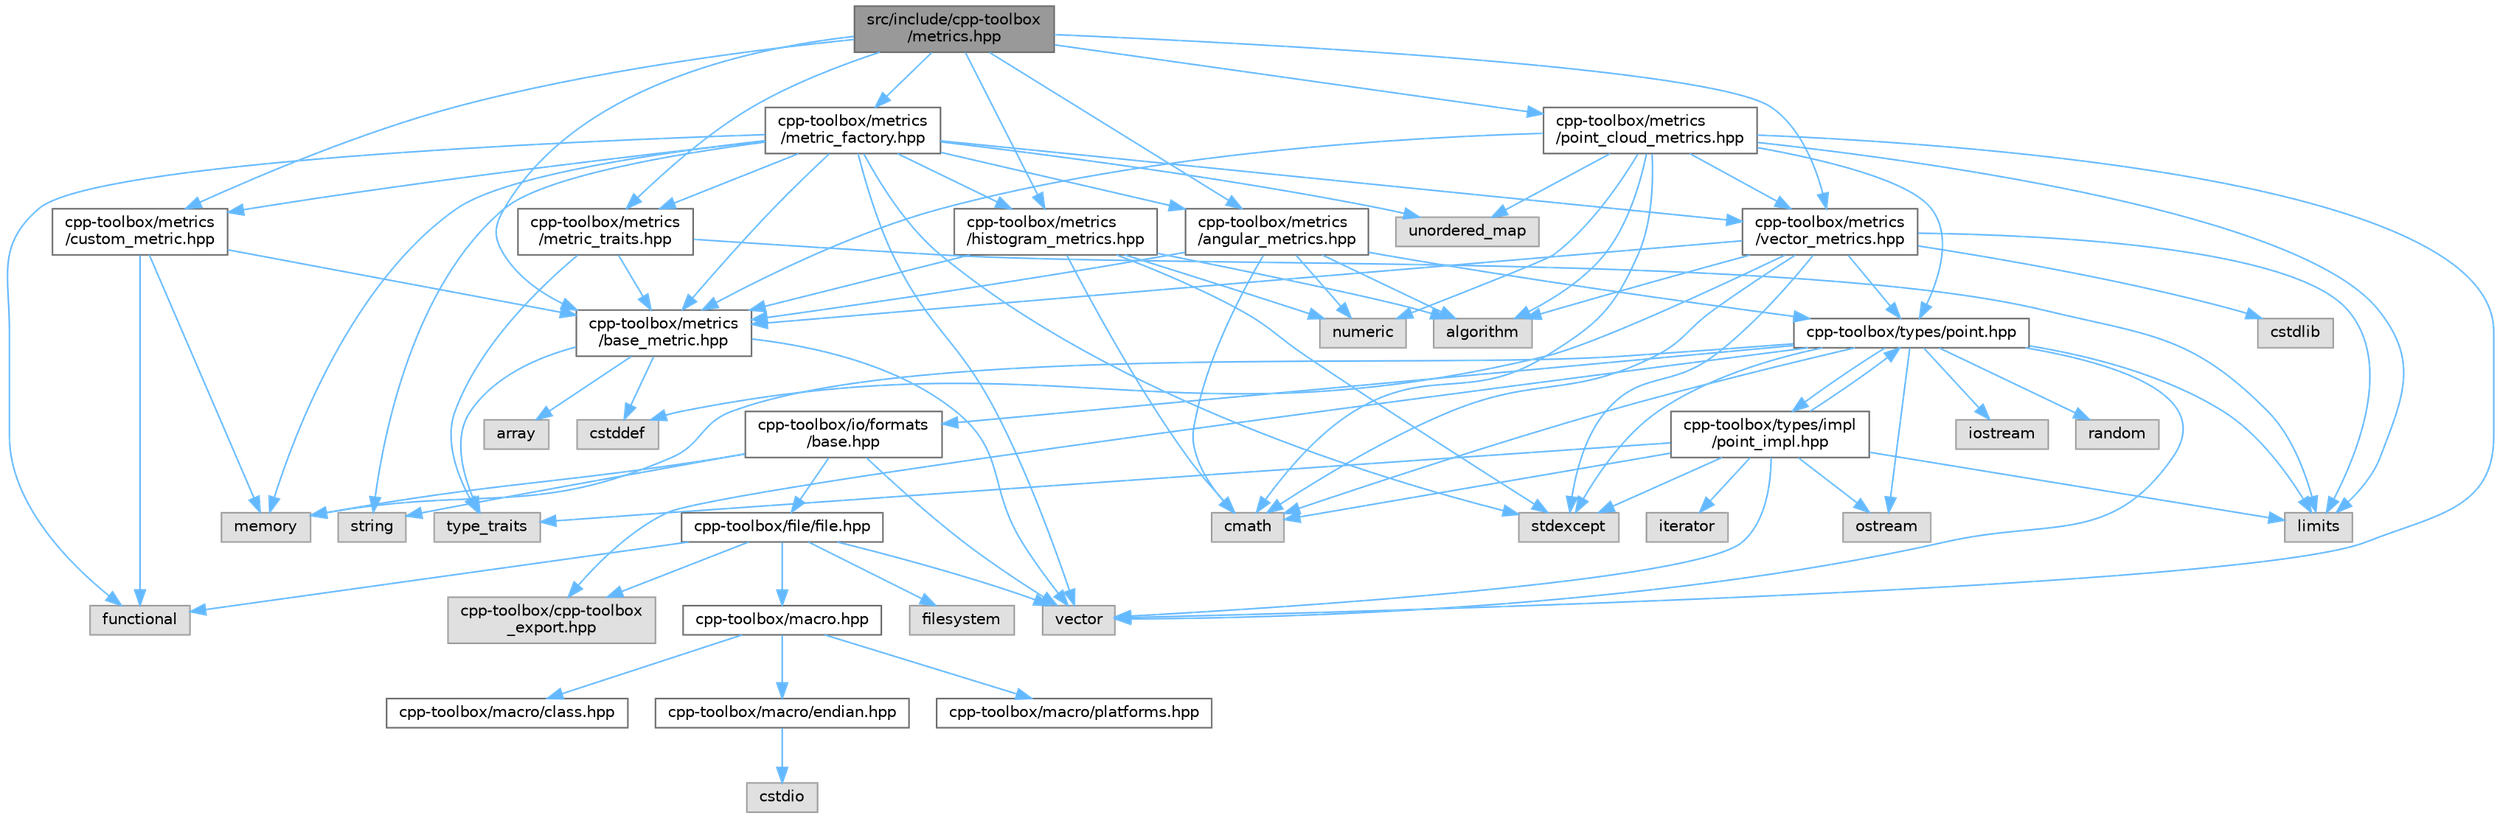 digraph "src/include/cpp-toolbox/metrics.hpp"
{
 // LATEX_PDF_SIZE
  bgcolor="transparent";
  edge [fontname=Helvetica,fontsize=10,labelfontname=Helvetica,labelfontsize=10];
  node [fontname=Helvetica,fontsize=10,shape=box,height=0.2,width=0.4];
  Node1 [id="Node000001",label="src/include/cpp-toolbox\l/metrics.hpp",height=0.2,width=0.4,color="gray40", fillcolor="grey60", style="filled", fontcolor="black",tooltip=" "];
  Node1 -> Node2 [id="edge1_Node000001_Node000002",color="steelblue1",style="solid",tooltip=" "];
  Node2 [id="Node000002",label="cpp-toolbox/metrics\l/base_metric.hpp",height=0.2,width=0.4,color="grey40", fillcolor="white", style="filled",URL="$base__metric_8hpp.html",tooltip=" "];
  Node2 -> Node3 [id="edge2_Node000002_Node000003",color="steelblue1",style="solid",tooltip=" "];
  Node3 [id="Node000003",label="cstddef",height=0.2,width=0.4,color="grey60", fillcolor="#E0E0E0", style="filled",tooltip=" "];
  Node2 -> Node4 [id="edge3_Node000002_Node000004",color="steelblue1",style="solid",tooltip=" "];
  Node4 [id="Node000004",label="vector",height=0.2,width=0.4,color="grey60", fillcolor="#E0E0E0", style="filled",tooltip=" "];
  Node2 -> Node5 [id="edge4_Node000002_Node000005",color="steelblue1",style="solid",tooltip=" "];
  Node5 [id="Node000005",label="array",height=0.2,width=0.4,color="grey60", fillcolor="#E0E0E0", style="filled",tooltip=" "];
  Node2 -> Node6 [id="edge5_Node000002_Node000006",color="steelblue1",style="solid",tooltip=" "];
  Node6 [id="Node000006",label="type_traits",height=0.2,width=0.4,color="grey60", fillcolor="#E0E0E0", style="filled",tooltip=" "];
  Node1 -> Node7 [id="edge6_Node000001_Node000007",color="steelblue1",style="solid",tooltip=" "];
  Node7 [id="Node000007",label="cpp-toolbox/metrics\l/metric_traits.hpp",height=0.2,width=0.4,color="grey40", fillcolor="white", style="filled",URL="$metric__traits_8hpp.html",tooltip=" "];
  Node7 -> Node6 [id="edge7_Node000007_Node000006",color="steelblue1",style="solid",tooltip=" "];
  Node7 -> Node8 [id="edge8_Node000007_Node000008",color="steelblue1",style="solid",tooltip=" "];
  Node8 [id="Node000008",label="limits",height=0.2,width=0.4,color="grey60", fillcolor="#E0E0E0", style="filled",tooltip=" "];
  Node7 -> Node2 [id="edge9_Node000007_Node000002",color="steelblue1",style="solid",tooltip=" "];
  Node1 -> Node9 [id="edge10_Node000001_Node000009",color="steelblue1",style="solid",tooltip=" "];
  Node9 [id="Node000009",label="cpp-toolbox/metrics\l/vector_metrics.hpp",height=0.2,width=0.4,color="grey40", fillcolor="white", style="filled",URL="$vector__metrics_8hpp.html",tooltip=" "];
  Node9 -> Node10 [id="edge11_Node000009_Node000010",color="steelblue1",style="solid",tooltip=" "];
  Node10 [id="Node000010",label="algorithm",height=0.2,width=0.4,color="grey60", fillcolor="#E0E0E0", style="filled",tooltip=" "];
  Node9 -> Node11 [id="edge12_Node000009_Node000011",color="steelblue1",style="solid",tooltip=" "];
  Node11 [id="Node000011",label="cmath",height=0.2,width=0.4,color="grey60", fillcolor="#E0E0E0", style="filled",tooltip=" "];
  Node9 -> Node3 [id="edge13_Node000009_Node000003",color="steelblue1",style="solid",tooltip=" "];
  Node9 -> Node12 [id="edge14_Node000009_Node000012",color="steelblue1",style="solid",tooltip=" "];
  Node12 [id="Node000012",label="cstdlib",height=0.2,width=0.4,color="grey60", fillcolor="#E0E0E0", style="filled",tooltip=" "];
  Node9 -> Node8 [id="edge15_Node000009_Node000008",color="steelblue1",style="solid",tooltip=" "];
  Node9 -> Node13 [id="edge16_Node000009_Node000013",color="steelblue1",style="solid",tooltip=" "];
  Node13 [id="Node000013",label="stdexcept",height=0.2,width=0.4,color="grey60", fillcolor="#E0E0E0", style="filled",tooltip=" "];
  Node9 -> Node2 [id="edge17_Node000009_Node000002",color="steelblue1",style="solid",tooltip=" "];
  Node9 -> Node14 [id="edge18_Node000009_Node000014",color="steelblue1",style="solid",tooltip=" "];
  Node14 [id="Node000014",label="cpp-toolbox/types/point.hpp",height=0.2,width=0.4,color="grey40", fillcolor="white", style="filled",URL="$point_8hpp.html",tooltip=" "];
  Node14 -> Node11 [id="edge19_Node000014_Node000011",color="steelblue1",style="solid",tooltip=" "];
  Node14 -> Node15 [id="edge20_Node000014_Node000015",color="steelblue1",style="solid",tooltip=" "];
  Node15 [id="Node000015",label="iostream",height=0.2,width=0.4,color="grey60", fillcolor="#E0E0E0", style="filled",tooltip=" "];
  Node14 -> Node8 [id="edge21_Node000014_Node000008",color="steelblue1",style="solid",tooltip=" "];
  Node14 -> Node16 [id="edge22_Node000014_Node000016",color="steelblue1",style="solid",tooltip=" "];
  Node16 [id="Node000016",label="memory",height=0.2,width=0.4,color="grey60", fillcolor="#E0E0E0", style="filled",tooltip=" "];
  Node14 -> Node17 [id="edge23_Node000014_Node000017",color="steelblue1",style="solid",tooltip=" "];
  Node17 [id="Node000017",label="ostream",height=0.2,width=0.4,color="grey60", fillcolor="#E0E0E0", style="filled",tooltip=" "];
  Node14 -> Node18 [id="edge24_Node000014_Node000018",color="steelblue1",style="solid",tooltip=" "];
  Node18 [id="Node000018",label="random",height=0.2,width=0.4,color="grey60", fillcolor="#E0E0E0", style="filled",tooltip=" "];
  Node14 -> Node13 [id="edge25_Node000014_Node000013",color="steelblue1",style="solid",tooltip=" "];
  Node14 -> Node4 [id="edge26_Node000014_Node000004",color="steelblue1",style="solid",tooltip=" "];
  Node14 -> Node19 [id="edge27_Node000014_Node000019",color="steelblue1",style="solid",tooltip=" "];
  Node19 [id="Node000019",label="cpp-toolbox/cpp-toolbox\l_export.hpp",height=0.2,width=0.4,color="grey60", fillcolor="#E0E0E0", style="filled",tooltip=" "];
  Node14 -> Node20 [id="edge28_Node000014_Node000020",color="steelblue1",style="solid",tooltip=" "];
  Node20 [id="Node000020",label="cpp-toolbox/io/formats\l/base.hpp",height=0.2,width=0.4,color="grey40", fillcolor="white", style="filled",URL="$io_2formats_2base_8hpp.html",tooltip=" "];
  Node20 -> Node16 [id="edge29_Node000020_Node000016",color="steelblue1",style="solid",tooltip=" "];
  Node20 -> Node21 [id="edge30_Node000020_Node000021",color="steelblue1",style="solid",tooltip=" "];
  Node21 [id="Node000021",label="string",height=0.2,width=0.4,color="grey60", fillcolor="#E0E0E0", style="filled",tooltip=" "];
  Node20 -> Node4 [id="edge31_Node000020_Node000004",color="steelblue1",style="solid",tooltip=" "];
  Node20 -> Node22 [id="edge32_Node000020_Node000022",color="steelblue1",style="solid",tooltip=" "];
  Node22 [id="Node000022",label="cpp-toolbox/file/file.hpp",height=0.2,width=0.4,color="grey40", fillcolor="white", style="filled",URL="$file_8hpp.html",tooltip=" "];
  Node22 -> Node23 [id="edge33_Node000022_Node000023",color="steelblue1",style="solid",tooltip=" "];
  Node23 [id="Node000023",label="filesystem",height=0.2,width=0.4,color="grey60", fillcolor="#E0E0E0", style="filled",tooltip=" "];
  Node22 -> Node24 [id="edge34_Node000022_Node000024",color="steelblue1",style="solid",tooltip=" "];
  Node24 [id="Node000024",label="functional",height=0.2,width=0.4,color="grey60", fillcolor="#E0E0E0", style="filled",tooltip=" "];
  Node22 -> Node4 [id="edge35_Node000022_Node000004",color="steelblue1",style="solid",tooltip=" "];
  Node22 -> Node19 [id="edge36_Node000022_Node000019",color="steelblue1",style="solid",tooltip=" "];
  Node22 -> Node25 [id="edge37_Node000022_Node000025",color="steelblue1",style="solid",tooltip=" "];
  Node25 [id="Node000025",label="cpp-toolbox/macro.hpp",height=0.2,width=0.4,color="grey40", fillcolor="white", style="filled",URL="$macro_8hpp.html",tooltip="通用的编译器、平台、架构检测和实用宏定义 / Common macros for compiler, platform, architecture detection and utility macro..."];
  Node25 -> Node26 [id="edge38_Node000025_Node000026",color="steelblue1",style="solid",tooltip=" "];
  Node26 [id="Node000026",label="cpp-toolbox/macro/class.hpp",height=0.2,width=0.4,color="grey40", fillcolor="white", style="filled",URL="$class_8hpp.html",tooltip=" "];
  Node25 -> Node27 [id="edge39_Node000025_Node000027",color="steelblue1",style="solid",tooltip=" "];
  Node27 [id="Node000027",label="cpp-toolbox/macro/endian.hpp",height=0.2,width=0.4,color="grey40", fillcolor="white", style="filled",URL="$endian_8hpp.html",tooltip=" "];
  Node27 -> Node28 [id="edge40_Node000027_Node000028",color="steelblue1",style="solid",tooltip=" "];
  Node28 [id="Node000028",label="cstdio",height=0.2,width=0.4,color="grey60", fillcolor="#E0E0E0", style="filled",tooltip=" "];
  Node25 -> Node29 [id="edge41_Node000025_Node000029",color="steelblue1",style="solid",tooltip=" "];
  Node29 [id="Node000029",label="cpp-toolbox/macro/platforms.hpp",height=0.2,width=0.4,color="grey40", fillcolor="white", style="filled",URL="$platforms_8hpp.html",tooltip=" "];
  Node14 -> Node30 [id="edge42_Node000014_Node000030",color="steelblue1",style="solid",tooltip=" "];
  Node30 [id="Node000030",label="cpp-toolbox/types/impl\l/point_impl.hpp",height=0.2,width=0.4,color="grey40", fillcolor="white", style="filled",URL="$point__impl_8hpp.html",tooltip=" "];
  Node30 -> Node11 [id="edge43_Node000030_Node000011",color="steelblue1",style="solid",tooltip=" "];
  Node30 -> Node31 [id="edge44_Node000030_Node000031",color="steelblue1",style="solid",tooltip=" "];
  Node31 [id="Node000031",label="iterator",height=0.2,width=0.4,color="grey60", fillcolor="#E0E0E0", style="filled",tooltip=" "];
  Node30 -> Node8 [id="edge45_Node000030_Node000008",color="steelblue1",style="solid",tooltip=" "];
  Node30 -> Node17 [id="edge46_Node000030_Node000017",color="steelblue1",style="solid",tooltip=" "];
  Node30 -> Node13 [id="edge47_Node000030_Node000013",color="steelblue1",style="solid",tooltip=" "];
  Node30 -> Node6 [id="edge48_Node000030_Node000006",color="steelblue1",style="solid",tooltip=" "];
  Node30 -> Node4 [id="edge49_Node000030_Node000004",color="steelblue1",style="solid",tooltip=" "];
  Node30 -> Node14 [id="edge50_Node000030_Node000014",color="steelblue1",style="solid",tooltip=" "];
  Node1 -> Node32 [id="edge51_Node000001_Node000032",color="steelblue1",style="solid",tooltip=" "];
  Node32 [id="Node000032",label="cpp-toolbox/metrics\l/histogram_metrics.hpp",height=0.2,width=0.4,color="grey40", fillcolor="white", style="filled",URL="$histogram__metrics_8hpp.html",tooltip=" "];
  Node32 -> Node10 [id="edge52_Node000032_Node000010",color="steelblue1",style="solid",tooltip=" "];
  Node32 -> Node11 [id="edge53_Node000032_Node000011",color="steelblue1",style="solid",tooltip=" "];
  Node32 -> Node33 [id="edge54_Node000032_Node000033",color="steelblue1",style="solid",tooltip=" "];
  Node33 [id="Node000033",label="numeric",height=0.2,width=0.4,color="grey60", fillcolor="#E0E0E0", style="filled",tooltip=" "];
  Node32 -> Node13 [id="edge55_Node000032_Node000013",color="steelblue1",style="solid",tooltip=" "];
  Node32 -> Node2 [id="edge56_Node000032_Node000002",color="steelblue1",style="solid",tooltip=" "];
  Node1 -> Node34 [id="edge57_Node000001_Node000034",color="steelblue1",style="solid",tooltip=" "];
  Node34 [id="Node000034",label="cpp-toolbox/metrics\l/angular_metrics.hpp",height=0.2,width=0.4,color="grey40", fillcolor="white", style="filled",URL="$angular__metrics_8hpp.html",tooltip=" "];
  Node34 -> Node10 [id="edge58_Node000034_Node000010",color="steelblue1",style="solid",tooltip=" "];
  Node34 -> Node11 [id="edge59_Node000034_Node000011",color="steelblue1",style="solid",tooltip=" "];
  Node34 -> Node33 [id="edge60_Node000034_Node000033",color="steelblue1",style="solid",tooltip=" "];
  Node34 -> Node2 [id="edge61_Node000034_Node000002",color="steelblue1",style="solid",tooltip=" "];
  Node34 -> Node14 [id="edge62_Node000034_Node000014",color="steelblue1",style="solid",tooltip=" "];
  Node1 -> Node35 [id="edge63_Node000001_Node000035",color="steelblue1",style="solid",tooltip=" "];
  Node35 [id="Node000035",label="cpp-toolbox/metrics\l/custom_metric.hpp",height=0.2,width=0.4,color="grey40", fillcolor="white", style="filled",URL="$custom__metric_8hpp.html",tooltip=" "];
  Node35 -> Node24 [id="edge64_Node000035_Node000024",color="steelblue1",style="solid",tooltip=" "];
  Node35 -> Node16 [id="edge65_Node000035_Node000016",color="steelblue1",style="solid",tooltip=" "];
  Node35 -> Node2 [id="edge66_Node000035_Node000002",color="steelblue1",style="solid",tooltip=" "];
  Node1 -> Node36 [id="edge67_Node000001_Node000036",color="steelblue1",style="solid",tooltip=" "];
  Node36 [id="Node000036",label="cpp-toolbox/metrics\l/metric_factory.hpp",height=0.2,width=0.4,color="grey40", fillcolor="white", style="filled",URL="$metric__factory_8hpp.html",tooltip=" "];
  Node36 -> Node16 [id="edge68_Node000036_Node000016",color="steelblue1",style="solid",tooltip=" "];
  Node36 -> Node21 [id="edge69_Node000036_Node000021",color="steelblue1",style="solid",tooltip=" "];
  Node36 -> Node37 [id="edge70_Node000036_Node000037",color="steelblue1",style="solid",tooltip=" "];
  Node37 [id="Node000037",label="unordered_map",height=0.2,width=0.4,color="grey60", fillcolor="#E0E0E0", style="filled",tooltip=" "];
  Node36 -> Node24 [id="edge71_Node000036_Node000024",color="steelblue1",style="solid",tooltip=" "];
  Node36 -> Node13 [id="edge72_Node000036_Node000013",color="steelblue1",style="solid",tooltip=" "];
  Node36 -> Node4 [id="edge73_Node000036_Node000004",color="steelblue1",style="solid",tooltip=" "];
  Node36 -> Node2 [id="edge74_Node000036_Node000002",color="steelblue1",style="solid",tooltip=" "];
  Node36 -> Node7 [id="edge75_Node000036_Node000007",color="steelblue1",style="solid",tooltip=" "];
  Node36 -> Node9 [id="edge76_Node000036_Node000009",color="steelblue1",style="solid",tooltip=" "];
  Node36 -> Node32 [id="edge77_Node000036_Node000032",color="steelblue1",style="solid",tooltip=" "];
  Node36 -> Node34 [id="edge78_Node000036_Node000034",color="steelblue1",style="solid",tooltip=" "];
  Node36 -> Node35 [id="edge79_Node000036_Node000035",color="steelblue1",style="solid",tooltip=" "];
  Node1 -> Node38 [id="edge80_Node000001_Node000038",color="steelblue1",style="solid",tooltip=" "];
  Node38 [id="Node000038",label="cpp-toolbox/metrics\l/point_cloud_metrics.hpp",height=0.2,width=0.4,color="grey40", fillcolor="white", style="filled",URL="$point__cloud__metrics_8hpp.html",tooltip=" "];
  Node38 -> Node10 [id="edge81_Node000038_Node000010",color="steelblue1",style="solid",tooltip=" "];
  Node38 -> Node11 [id="edge82_Node000038_Node000011",color="steelblue1",style="solid",tooltip=" "];
  Node38 -> Node8 [id="edge83_Node000038_Node000008",color="steelblue1",style="solid",tooltip=" "];
  Node38 -> Node33 [id="edge84_Node000038_Node000033",color="steelblue1",style="solid",tooltip=" "];
  Node38 -> Node37 [id="edge85_Node000038_Node000037",color="steelblue1",style="solid",tooltip=" "];
  Node38 -> Node4 [id="edge86_Node000038_Node000004",color="steelblue1",style="solid",tooltip=" "];
  Node38 -> Node2 [id="edge87_Node000038_Node000002",color="steelblue1",style="solid",tooltip=" "];
  Node38 -> Node9 [id="edge88_Node000038_Node000009",color="steelblue1",style="solid",tooltip=" "];
  Node38 -> Node14 [id="edge89_Node000038_Node000014",color="steelblue1",style="solid",tooltip=" "];
}
